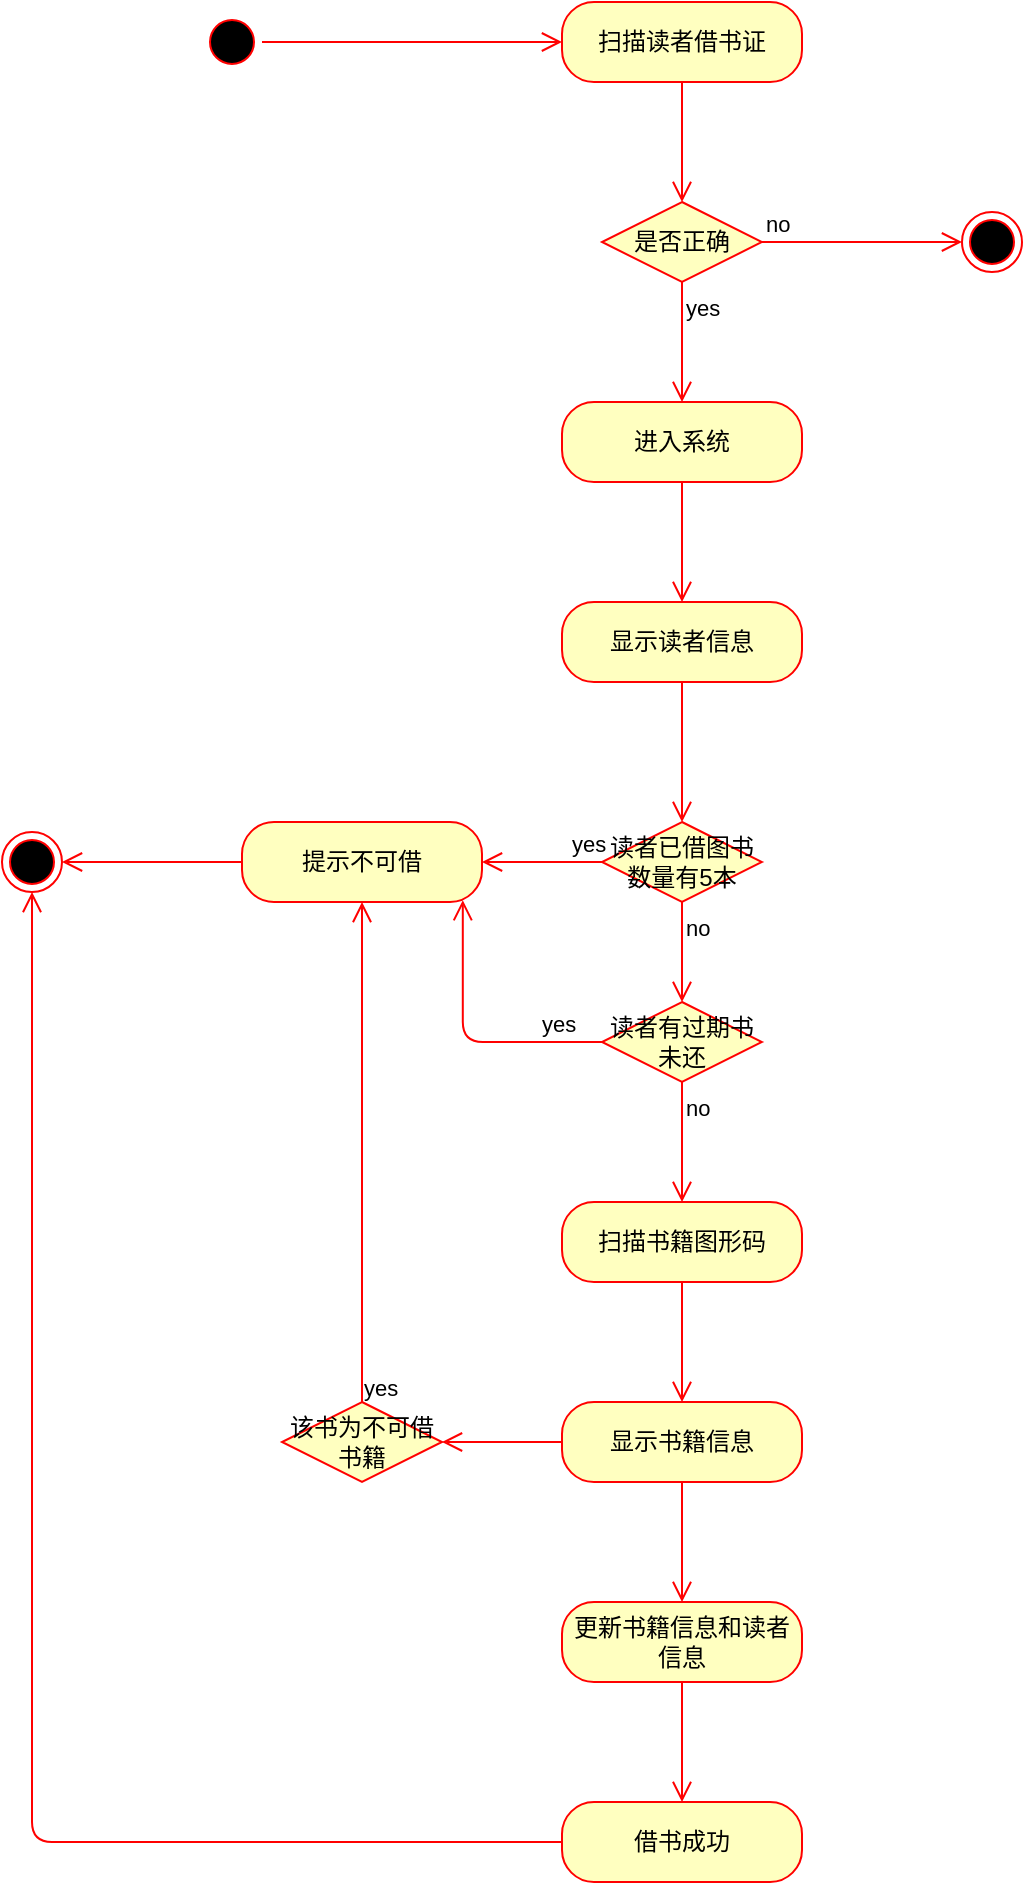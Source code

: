 <mxfile>
    <diagram id="aQYvg5whOnB_Zs5CXsBW" name="第 1 页">
        <mxGraphModel dx="583" dy="256" grid="1" gridSize="10" guides="1" tooltips="1" connect="1" arrows="1" fold="1" page="1" pageScale="1" pageWidth="827" pageHeight="1169" math="0" shadow="0">
            <root>
                <mxCell id="0"/>
                <mxCell id="1" parent="0"/>
                <mxCell id="2" value="" style="ellipse;html=1;shape=startState;fillColor=#000000;strokeColor=#ff0000;" vertex="1" parent="1">
                    <mxGeometry x="160" y="55" width="30" height="30" as="geometry"/>
                </mxCell>
                <mxCell id="3" value="" style="edgeStyle=orthogonalEdgeStyle;html=1;verticalAlign=bottom;endArrow=open;endSize=8;strokeColor=#ff0000;entryX=0;entryY=0.5;entryDx=0;entryDy=0;" edge="1" source="2" parent="1" target="4">
                    <mxGeometry relative="1" as="geometry">
                        <mxPoint x="175" y="130" as="targetPoint"/>
                    </mxGeometry>
                </mxCell>
                <mxCell id="4" value="扫描读者借书证" style="rounded=1;whiteSpace=wrap;html=1;arcSize=40;fontColor=#000000;fillColor=#ffffc0;strokeColor=#ff0000;" vertex="1" parent="1">
                    <mxGeometry x="340" y="50" width="120" height="40" as="geometry"/>
                </mxCell>
                <mxCell id="5" value="" style="edgeStyle=orthogonalEdgeStyle;html=1;verticalAlign=bottom;endArrow=open;endSize=8;strokeColor=#ff0000;" edge="1" source="4" parent="1">
                    <mxGeometry relative="1" as="geometry">
                        <mxPoint x="400" y="150" as="targetPoint"/>
                    </mxGeometry>
                </mxCell>
                <mxCell id="6" value="是否正确" style="rhombus;whiteSpace=wrap;html=1;fillColor=#ffffc0;strokeColor=#ff0000;" vertex="1" parent="1">
                    <mxGeometry x="360" y="150" width="80" height="40" as="geometry"/>
                </mxCell>
                <mxCell id="7" value="no" style="edgeStyle=orthogonalEdgeStyle;html=1;align=left;verticalAlign=bottom;endArrow=open;endSize=8;strokeColor=#ff0000;" edge="1" source="6" parent="1">
                    <mxGeometry x="-1" relative="1" as="geometry">
                        <mxPoint x="540" y="170" as="targetPoint"/>
                    </mxGeometry>
                </mxCell>
                <mxCell id="8" value="yes" style="edgeStyle=orthogonalEdgeStyle;html=1;align=left;verticalAlign=top;endArrow=open;endSize=8;strokeColor=#ff0000;" edge="1" source="6" parent="1">
                    <mxGeometry x="-1" relative="1" as="geometry">
                        <mxPoint x="400" y="250" as="targetPoint"/>
                    </mxGeometry>
                </mxCell>
                <mxCell id="9" value="" style="ellipse;html=1;shape=endState;fillColor=#000000;strokeColor=#ff0000;" vertex="1" parent="1">
                    <mxGeometry x="540" y="155" width="30" height="30" as="geometry"/>
                </mxCell>
                <mxCell id="10" value="进入系统" style="rounded=1;whiteSpace=wrap;html=1;arcSize=40;fontColor=#000000;fillColor=#ffffc0;strokeColor=#ff0000;" vertex="1" parent="1">
                    <mxGeometry x="340" y="250" width="120" height="40" as="geometry"/>
                </mxCell>
                <mxCell id="11" value="" style="edgeStyle=orthogonalEdgeStyle;html=1;verticalAlign=bottom;endArrow=open;endSize=8;strokeColor=#ff0000;" edge="1" source="10" parent="1">
                    <mxGeometry relative="1" as="geometry">
                        <mxPoint x="400" y="350" as="targetPoint"/>
                    </mxGeometry>
                </mxCell>
                <mxCell id="12" value="显示读者信息" style="rounded=1;whiteSpace=wrap;html=1;arcSize=40;fontColor=#000000;fillColor=#ffffc0;strokeColor=#ff0000;" vertex="1" parent="1">
                    <mxGeometry x="340" y="350" width="120" height="40" as="geometry"/>
                </mxCell>
                <mxCell id="13" value="" style="edgeStyle=orthogonalEdgeStyle;html=1;verticalAlign=bottom;endArrow=open;endSize=8;strokeColor=#ff0000;entryX=0.5;entryY=0;entryDx=0;entryDy=0;" edge="1" source="12" parent="1" target="14">
                    <mxGeometry relative="1" as="geometry">
                        <mxPoint x="400" y="450" as="targetPoint"/>
                    </mxGeometry>
                </mxCell>
                <mxCell id="14" value="读者已借图书数量有5本" style="rhombus;whiteSpace=wrap;html=1;fillColor=#ffffc0;strokeColor=#ff0000;" vertex="1" parent="1">
                    <mxGeometry x="360" y="460" width="80" height="40" as="geometry"/>
                </mxCell>
                <mxCell id="15" value="yes" style="edgeStyle=orthogonalEdgeStyle;html=1;align=left;verticalAlign=bottom;endArrow=open;endSize=8;strokeColor=#ff0000;entryX=1;entryY=0.5;entryDx=0;entryDy=0;" edge="1" source="14" parent="1" target="17">
                    <mxGeometry x="-0.429" relative="1" as="geometry">
                        <mxPoint x="540" y="470" as="targetPoint"/>
                        <mxPoint as="offset"/>
                    </mxGeometry>
                </mxCell>
                <mxCell id="16" value="no" style="edgeStyle=orthogonalEdgeStyle;html=1;align=left;verticalAlign=top;endArrow=open;endSize=8;strokeColor=#ff0000;" edge="1" source="14" parent="1">
                    <mxGeometry x="-1" relative="1" as="geometry">
                        <mxPoint x="400" y="550" as="targetPoint"/>
                    </mxGeometry>
                </mxCell>
                <mxCell id="17" value="提示不可借" style="rounded=1;whiteSpace=wrap;html=1;arcSize=40;fontColor=#000000;fillColor=#ffffc0;strokeColor=#ff0000;" vertex="1" parent="1">
                    <mxGeometry x="180" y="460" width="120" height="40" as="geometry"/>
                </mxCell>
                <mxCell id="19" value="" style="ellipse;html=1;shape=endState;fillColor=#000000;strokeColor=#ff0000;" vertex="1" parent="1">
                    <mxGeometry x="60" y="465" width="30" height="30" as="geometry"/>
                </mxCell>
                <mxCell id="20" value="" style="edgeStyle=orthogonalEdgeStyle;html=1;verticalAlign=bottom;endArrow=open;endSize=8;strokeColor=#ff0000;entryX=1;entryY=0.5;entryDx=0;entryDy=0;exitX=0;exitY=0.5;exitDx=0;exitDy=0;" edge="1" parent="1" source="17" target="19">
                    <mxGeometry relative="1" as="geometry">
                        <mxPoint x="260" y="570" as="targetPoint"/>
                        <mxPoint x="250" y="510" as="sourcePoint"/>
                        <Array as="points">
                            <mxPoint x="180" y="480"/>
                            <mxPoint x="180" y="480"/>
                        </Array>
                    </mxGeometry>
                </mxCell>
                <mxCell id="21" value="读者有过期书未还" style="rhombus;whiteSpace=wrap;html=1;fillColor=#ffffc0;strokeColor=#ff0000;" vertex="1" parent="1">
                    <mxGeometry x="360" y="550" width="80" height="40" as="geometry"/>
                </mxCell>
                <mxCell id="22" value="yes" style="edgeStyle=orthogonalEdgeStyle;html=1;align=left;verticalAlign=bottom;endArrow=open;endSize=8;strokeColor=#ff0000;entryX=0.92;entryY=0.977;entryDx=0;entryDy=0;entryPerimeter=0;" edge="1" source="21" parent="1" target="17">
                    <mxGeometry x="-0.538" relative="1" as="geometry">
                        <mxPoint x="540" y="570" as="targetPoint"/>
                        <mxPoint as="offset"/>
                    </mxGeometry>
                </mxCell>
                <mxCell id="23" value="no" style="edgeStyle=orthogonalEdgeStyle;html=1;align=left;verticalAlign=top;endArrow=open;endSize=8;strokeColor=#ff0000;" edge="1" source="21" parent="1">
                    <mxGeometry x="-1" relative="1" as="geometry">
                        <mxPoint x="400" y="650" as="targetPoint"/>
                        <mxPoint as="offset"/>
                    </mxGeometry>
                </mxCell>
                <mxCell id="24" value="扫描书籍图形码" style="rounded=1;whiteSpace=wrap;html=1;arcSize=40;fontColor=#000000;fillColor=#ffffc0;strokeColor=#ff0000;" vertex="1" parent="1">
                    <mxGeometry x="340" y="650" width="120" height="40" as="geometry"/>
                </mxCell>
                <mxCell id="25" value="" style="edgeStyle=orthogonalEdgeStyle;html=1;verticalAlign=bottom;endArrow=open;endSize=8;strokeColor=#ff0000;" edge="1" source="24" parent="1">
                    <mxGeometry relative="1" as="geometry">
                        <mxPoint x="400" y="750" as="targetPoint"/>
                    </mxGeometry>
                </mxCell>
                <mxCell id="26" value="显示书籍信息" style="rounded=1;whiteSpace=wrap;html=1;arcSize=40;fontColor=#000000;fillColor=#ffffc0;strokeColor=#ff0000;" vertex="1" parent="1">
                    <mxGeometry x="340" y="750" width="120" height="40" as="geometry"/>
                </mxCell>
                <mxCell id="27" value="" style="edgeStyle=orthogonalEdgeStyle;html=1;verticalAlign=bottom;endArrow=open;endSize=8;strokeColor=#ff0000;" edge="1" source="26" parent="1">
                    <mxGeometry relative="1" as="geometry">
                        <mxPoint x="400" y="850" as="targetPoint"/>
                    </mxGeometry>
                </mxCell>
                <mxCell id="28" value="该书为不可借书籍" style="rhombus;whiteSpace=wrap;html=1;fillColor=#ffffc0;strokeColor=#ff0000;" vertex="1" parent="1">
                    <mxGeometry x="200" y="750" width="80" height="40" as="geometry"/>
                </mxCell>
                <mxCell id="29" value="" style="edgeStyle=orthogonalEdgeStyle;html=1;align=left;verticalAlign=bottom;endArrow=open;endSize=8;strokeColor=#ff0000;entryX=1;entryY=0.5;entryDx=0;entryDy=0;exitX=0;exitY=0.5;exitDx=0;exitDy=0;" edge="1" source="26" parent="1" target="28">
                    <mxGeometry x="-1" relative="1" as="geometry">
                        <mxPoint x="330" y="770" as="targetPoint"/>
                        <mxPoint x="270" y="860" as="sourcePoint"/>
                    </mxGeometry>
                </mxCell>
                <mxCell id="30" value="yes" style="edgeStyle=orthogonalEdgeStyle;html=1;align=left;verticalAlign=top;endArrow=open;endSize=8;strokeColor=#ff0000;entryX=0.5;entryY=1;entryDx=0;entryDy=0;" edge="1" source="28" parent="1" target="17">
                    <mxGeometry x="-0.84" y="1" relative="1" as="geometry">
                        <mxPoint x="190" y="850" as="targetPoint"/>
                        <mxPoint as="offset"/>
                    </mxGeometry>
                </mxCell>
                <mxCell id="31" value="更新书籍信息和读者信息" style="rounded=1;whiteSpace=wrap;html=1;arcSize=40;fontColor=#000000;fillColor=#ffffc0;strokeColor=#ff0000;" vertex="1" parent="1">
                    <mxGeometry x="340" y="850" width="120" height="40" as="geometry"/>
                </mxCell>
                <mxCell id="32" value="" style="edgeStyle=orthogonalEdgeStyle;html=1;verticalAlign=bottom;endArrow=open;endSize=8;strokeColor=#ff0000;" edge="1" source="31" parent="1">
                    <mxGeometry relative="1" as="geometry">
                        <mxPoint x="400" y="950" as="targetPoint"/>
                    </mxGeometry>
                </mxCell>
                <mxCell id="33" value="借书成功" style="rounded=1;whiteSpace=wrap;html=1;arcSize=40;fontColor=#000000;fillColor=#ffffc0;strokeColor=#ff0000;" vertex="1" parent="1">
                    <mxGeometry x="340" y="950" width="120" height="40" as="geometry"/>
                </mxCell>
                <mxCell id="34" value="" style="edgeStyle=orthogonalEdgeStyle;html=1;verticalAlign=bottom;endArrow=open;endSize=8;strokeColor=#ff0000;entryX=0.5;entryY=1;entryDx=0;entryDy=0;" edge="1" source="33" parent="1" target="19">
                    <mxGeometry relative="1" as="geometry">
                        <mxPoint x="59.655" y="510" as="targetPoint"/>
                    </mxGeometry>
                </mxCell>
            </root>
        </mxGraphModel>
    </diagram>
</mxfile>